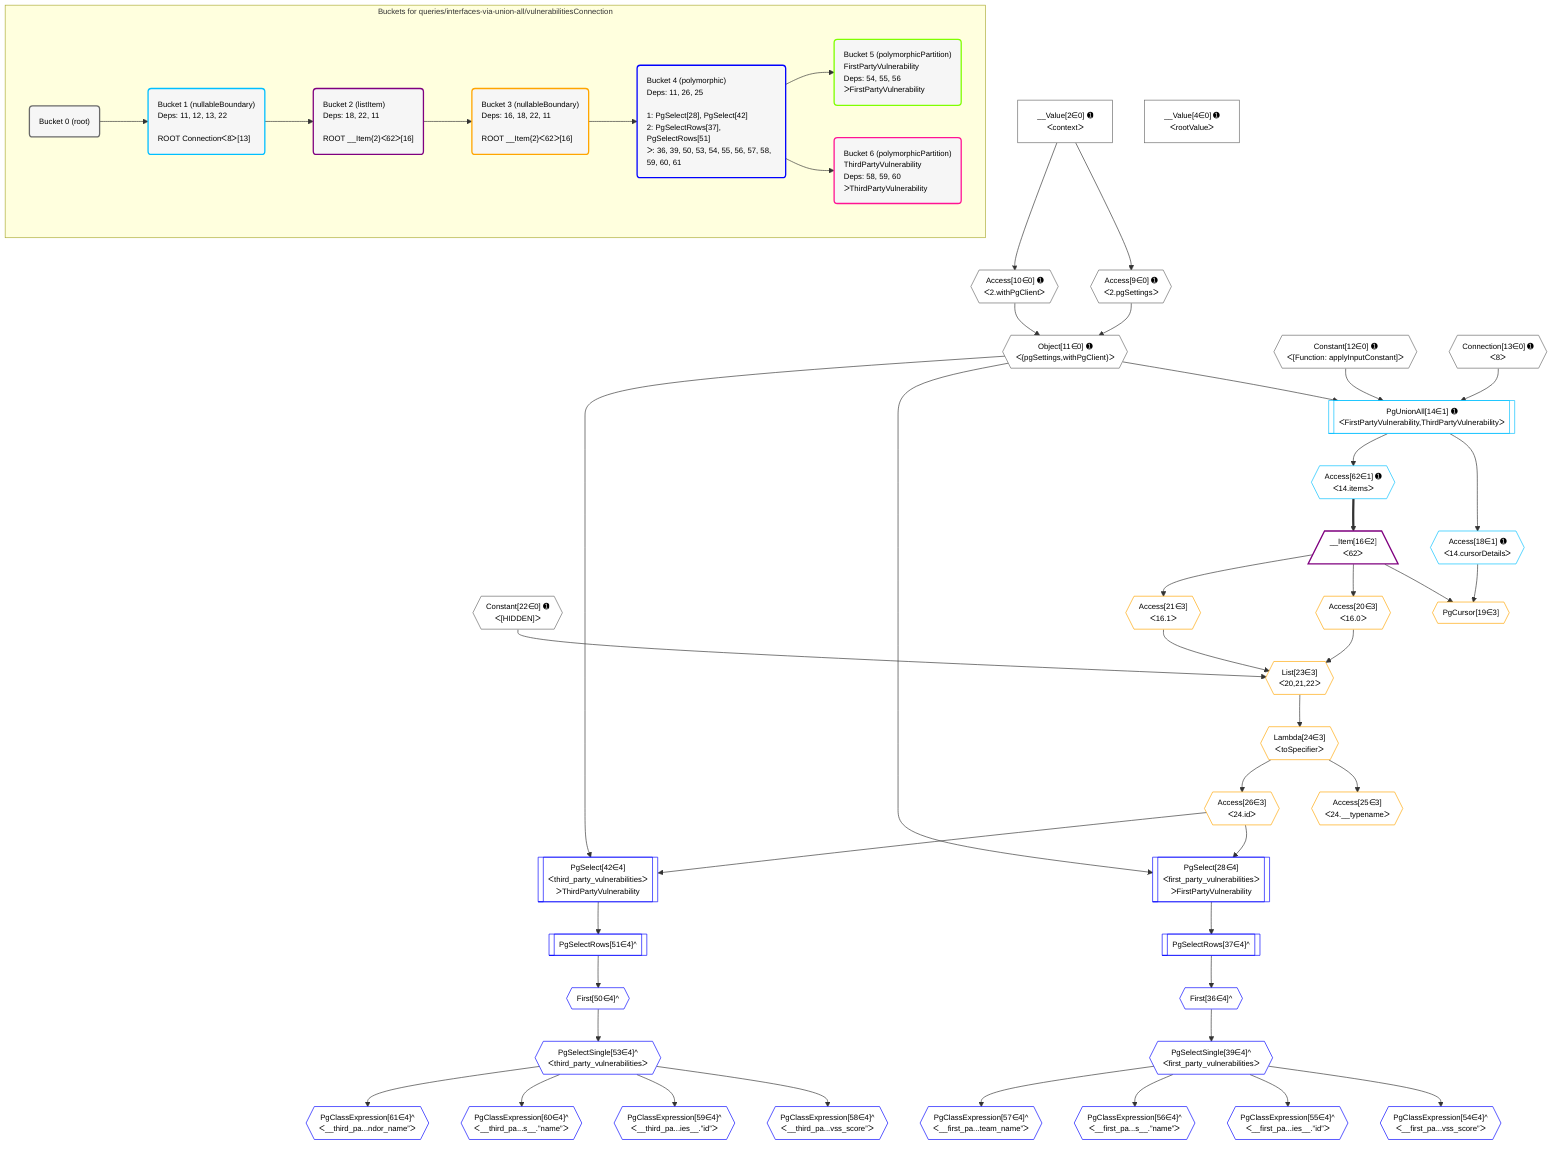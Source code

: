 %%{init: {'themeVariables': { 'fontSize': '12px'}}}%%
graph TD
    classDef path fill:#eee,stroke:#000,color:#000
    classDef plan fill:#fff,stroke-width:1px,color:#000
    classDef itemplan fill:#fff,stroke-width:2px,color:#000
    classDef unbatchedplan fill:#dff,stroke-width:1px,color:#000
    classDef sideeffectplan fill:#fcc,stroke-width:2px,color:#000
    classDef bucket fill:#f6f6f6,color:#000,stroke-width:2px,text-align:left

    subgraph "Buckets for queries/interfaces-via-union-all/vulnerabilitiesConnection"
    Bucket0("Bucket 0 (root)"):::bucket
    Bucket1("Bucket 1 (nullableBoundary)<br />Deps: 11, 12, 13, 22<br /><br />ROOT Connectionᐸ8ᐳ[13]"):::bucket
    Bucket2("Bucket 2 (listItem)<br />Deps: 18, 22, 11<br /><br />ROOT __Item{2}ᐸ62ᐳ[16]"):::bucket
    Bucket3("Bucket 3 (nullableBoundary)<br />Deps: 16, 18, 22, 11<br /><br />ROOT __Item{2}ᐸ62ᐳ[16]"):::bucket
    Bucket4("Bucket 4 (polymorphic)<br />Deps: 11, 26, 25<br /><br />1: PgSelect[28], PgSelect[42]<br />2: PgSelectRows[37], PgSelectRows[51]<br />ᐳ: 36, 39, 50, 53, 54, 55, 56, 57, 58, 59, 60, 61"):::bucket
    Bucket5("Bucket 5 (polymorphicPartition)<br />FirstPartyVulnerability<br />Deps: 54, 55, 56<br />ᐳFirstPartyVulnerability"):::bucket
    Bucket6("Bucket 6 (polymorphicPartition)<br />ThirdPartyVulnerability<br />Deps: 58, 59, 60<br />ᐳThirdPartyVulnerability"):::bucket
    end
    Bucket0 --> Bucket1
    Bucket1 --> Bucket2
    Bucket2 --> Bucket3
    Bucket3 --> Bucket4
    Bucket4 --> Bucket5 & Bucket6

    %% plan dependencies
    Object11{{"Object[11∈0] ➊<br />ᐸ{pgSettings,withPgClient}ᐳ"}}:::plan
    Access9{{"Access[9∈0] ➊<br />ᐸ2.pgSettingsᐳ"}}:::plan
    Access10{{"Access[10∈0] ➊<br />ᐸ2.withPgClientᐳ"}}:::plan
    Access9 & Access10 --> Object11
    __Value2["__Value[2∈0] ➊<br />ᐸcontextᐳ"]:::plan
    __Value2 --> Access9
    __Value2 --> Access10
    __Value4["__Value[4∈0] ➊<br />ᐸrootValueᐳ"]:::plan
    Constant12{{"Constant[12∈0] ➊<br />ᐸ[Function: applyInputConstant]ᐳ"}}:::plan
    Connection13{{"Connection[13∈0] ➊<br />ᐸ8ᐳ"}}:::plan
    Constant22{{"Constant[22∈0] ➊<br />ᐸ[HIDDEN]ᐳ"}}:::plan
    PgUnionAll14[["PgUnionAll[14∈1] ➊<br />ᐸFirstPartyVulnerability,ThirdPartyVulnerabilityᐳ"]]:::plan
    Object11 & Constant12 & Connection13 --> PgUnionAll14
    Access18{{"Access[18∈1] ➊<br />ᐸ14.cursorDetailsᐳ"}}:::plan
    PgUnionAll14 --> Access18
    Access62{{"Access[62∈1] ➊<br />ᐸ14.itemsᐳ"}}:::plan
    PgUnionAll14 --> Access62
    __Item16[/"__Item[16∈2]<br />ᐸ62ᐳ"\]:::itemplan
    Access62 ==> __Item16
    List23{{"List[23∈3]<br />ᐸ20,21,22ᐳ"}}:::plan
    Access20{{"Access[20∈3]<br />ᐸ16.0ᐳ"}}:::plan
    Access21{{"Access[21∈3]<br />ᐸ16.1ᐳ"}}:::plan
    Access20 & Access21 & Constant22 --> List23
    PgCursor19{{"PgCursor[19∈3]"}}:::plan
    __Item16 & Access18 --> PgCursor19
    __Item16 --> Access20
    __Item16 --> Access21
    Lambda24{{"Lambda[24∈3]<br />ᐸtoSpecifierᐳ"}}:::plan
    List23 --> Lambda24
    Access25{{"Access[25∈3]<br />ᐸ24.__typenameᐳ"}}:::plan
    Lambda24 --> Access25
    Access26{{"Access[26∈3]<br />ᐸ24.idᐳ"}}:::plan
    Lambda24 --> Access26
    PgSelect28[["PgSelect[28∈4]<br />ᐸfirst_party_vulnerabilitiesᐳ<br />ᐳFirstPartyVulnerability"]]:::plan
    Object11 & Access26 --> PgSelect28
    PgSelect42[["PgSelect[42∈4]<br />ᐸthird_party_vulnerabilitiesᐳ<br />ᐳThirdPartyVulnerability"]]:::plan
    Object11 & Access26 --> PgSelect42
    First36{{"First[36∈4]^"}}:::plan
    PgSelectRows37[["PgSelectRows[37∈4]^"]]:::plan
    PgSelectRows37 --> First36
    PgSelect28 --> PgSelectRows37
    PgSelectSingle39{{"PgSelectSingle[39∈4]^<br />ᐸfirst_party_vulnerabilitiesᐳ"}}:::plan
    First36 --> PgSelectSingle39
    First50{{"First[50∈4]^"}}:::plan
    PgSelectRows51[["PgSelectRows[51∈4]^"]]:::plan
    PgSelectRows51 --> First50
    PgSelect42 --> PgSelectRows51
    PgSelectSingle53{{"PgSelectSingle[53∈4]^<br />ᐸthird_party_vulnerabilitiesᐳ"}}:::plan
    First50 --> PgSelectSingle53
    PgClassExpression54{{"PgClassExpression[54∈4]^<br />ᐸ__first_pa...vss_score”ᐳ"}}:::plan
    PgSelectSingle39 --> PgClassExpression54
    PgClassExpression55{{"PgClassExpression[55∈4]^<br />ᐸ__first_pa...ies__.”id”ᐳ"}}:::plan
    PgSelectSingle39 --> PgClassExpression55
    PgClassExpression56{{"PgClassExpression[56∈4]^<br />ᐸ__first_pa...s__.”name”ᐳ"}}:::plan
    PgSelectSingle39 --> PgClassExpression56
    PgClassExpression57{{"PgClassExpression[57∈4]^<br />ᐸ__first_pa...team_name”ᐳ"}}:::plan
    PgSelectSingle39 --> PgClassExpression57
    PgClassExpression58{{"PgClassExpression[58∈4]^<br />ᐸ__third_pa...vss_score”ᐳ"}}:::plan
    PgSelectSingle53 --> PgClassExpression58
    PgClassExpression59{{"PgClassExpression[59∈4]^<br />ᐸ__third_pa...ies__.”id”ᐳ"}}:::plan
    PgSelectSingle53 --> PgClassExpression59
    PgClassExpression60{{"PgClassExpression[60∈4]^<br />ᐸ__third_pa...s__.”name”ᐳ"}}:::plan
    PgSelectSingle53 --> PgClassExpression60
    PgClassExpression61{{"PgClassExpression[61∈4]^<br />ᐸ__third_pa...ndor_name”ᐳ"}}:::plan
    PgSelectSingle53 --> PgClassExpression61

    %% define steps
    classDef bucket0 stroke:#696969
    class Bucket0,__Value2,__Value4,Access9,Access10,Object11,Constant12,Connection13,Constant22 bucket0
    classDef bucket1 stroke:#00bfff
    class Bucket1,PgUnionAll14,Access18,Access62 bucket1
    classDef bucket2 stroke:#7f007f
    class Bucket2,__Item16 bucket2
    classDef bucket3 stroke:#ffa500
    class Bucket3,PgCursor19,Access20,Access21,List23,Lambda24,Access25,Access26 bucket3
    classDef bucket4 stroke:#0000ff
    class Bucket4,PgSelect28,First36,PgSelectRows37,PgSelectSingle39,PgSelect42,First50,PgSelectRows51,PgSelectSingle53,PgClassExpression54,PgClassExpression55,PgClassExpression56,PgClassExpression57,PgClassExpression58,PgClassExpression59,PgClassExpression60,PgClassExpression61 bucket4
    classDef bucket5 stroke:#7fff00
    class Bucket5 bucket5
    classDef bucket6 stroke:#ff1493
    class Bucket6 bucket6